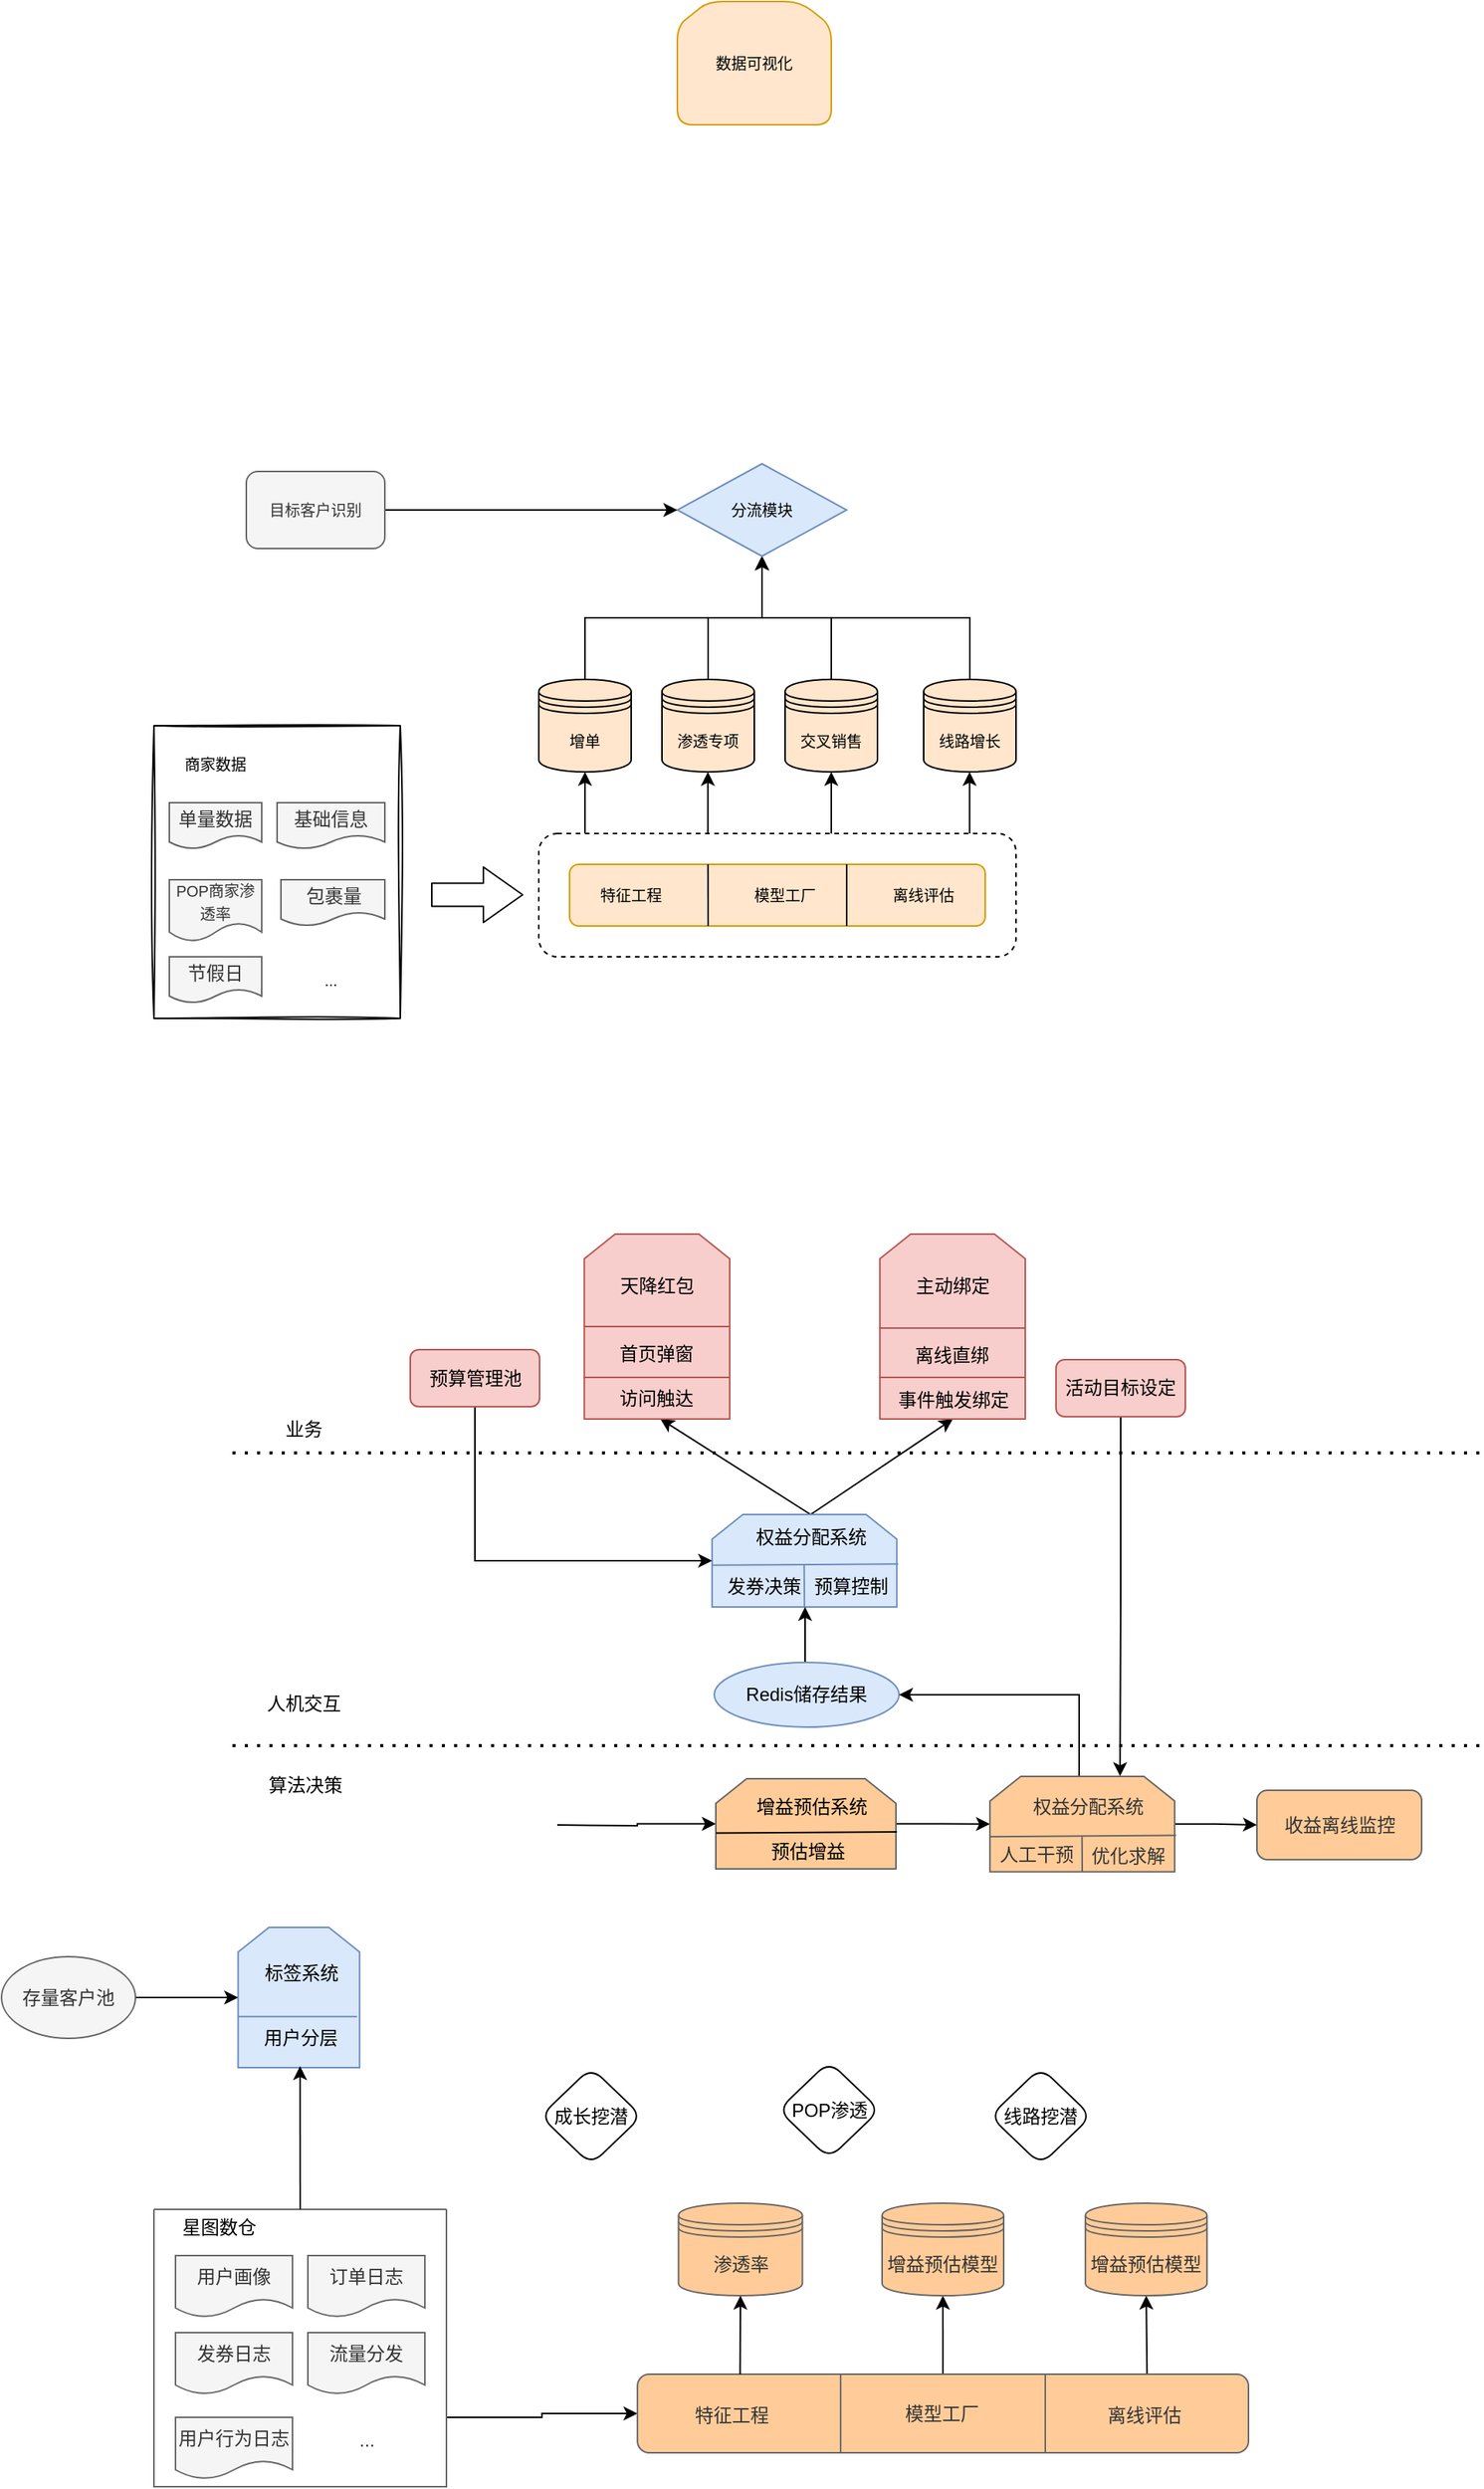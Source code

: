 <mxfile version="20.7.4" type="github">
  <diagram id="52ZfQKwokuSzP9mLPBsB" name="第 1 页">
    <mxGraphModel dx="830" dy="462" grid="1" gridSize="10" guides="1" tooltips="1" connect="1" arrows="1" fold="1" page="1" pageScale="1" pageWidth="827" pageHeight="1169" math="0" shadow="0">
      <root>
        <mxCell id="0" />
        <mxCell id="1" parent="0" />
        <mxCell id="xMCsqhvkA1r1QUdKSH9q-16" value="" style="group" parent="1" vertex="1" connectable="0">
          <mxGeometry x="119" y="500" width="160" height="190" as="geometry" />
        </mxCell>
        <mxCell id="xMCsqhvkA1r1QUdKSH9q-3" value="" style="rounded=0;whiteSpace=wrap;html=1;fillColor=none;sketch=1;" parent="xMCsqhvkA1r1QUdKSH9q-16" vertex="1">
          <mxGeometry width="160" height="190" as="geometry" />
        </mxCell>
        <mxCell id="xMCsqhvkA1r1QUdKSH9q-7" value="单量数据" style="shape=document;whiteSpace=wrap;html=1;boundedLbl=1;fillColor=#f5f5f5;fontColor=#333333;strokeColor=#666666;" parent="xMCsqhvkA1r1QUdKSH9q-16" vertex="1">
          <mxGeometry x="10" y="50" width="60" height="30" as="geometry" />
        </mxCell>
        <mxCell id="xMCsqhvkA1r1QUdKSH9q-8" value="&lt;font style=&quot;font-size: 10px;&quot;&gt;POP商家渗透率&lt;/font&gt;" style="shape=document;whiteSpace=wrap;html=1;boundedLbl=1;fillColor=#f5f5f5;fontColor=#333333;strokeColor=#666666;" parent="xMCsqhvkA1r1QUdKSH9q-16" vertex="1">
          <mxGeometry x="10" y="100" width="60" height="40" as="geometry" />
        </mxCell>
        <mxCell id="xMCsqhvkA1r1QUdKSH9q-9" value="基础信息" style="shape=document;whiteSpace=wrap;html=1;boundedLbl=1;fillColor=#f5f5f5;fontColor=#333333;strokeColor=#666666;" parent="xMCsqhvkA1r1QUdKSH9q-16" vertex="1">
          <mxGeometry x="80" y="50" width="70" height="30" as="geometry" />
        </mxCell>
        <mxCell id="xMCsqhvkA1r1QUdKSH9q-12" value="节假日" style="shape=document;whiteSpace=wrap;html=1;boundedLbl=1;fillColor=#f5f5f5;fontColor=#333333;strokeColor=#666666;" parent="xMCsqhvkA1r1QUdKSH9q-16" vertex="1">
          <mxGeometry x="10" y="150" width="60" height="30" as="geometry" />
        </mxCell>
        <mxCell id="xMCsqhvkA1r1QUdKSH9q-13" value="包裹量" style="shape=document;whiteSpace=wrap;html=1;boundedLbl=1;fillColor=#f5f5f5;fontColor=#333333;strokeColor=#666666;" parent="xMCsqhvkA1r1QUdKSH9q-16" vertex="1">
          <mxGeometry x="82.5" y="100" width="67.5" height="30" as="geometry" />
        </mxCell>
        <mxCell id="xMCsqhvkA1r1QUdKSH9q-14" value="..." style="text;html=1;strokeColor=none;fillColor=none;align=center;verticalAlign=middle;whiteSpace=wrap;rounded=0;sketch=1;fontSize=10;" parent="xMCsqhvkA1r1QUdKSH9q-16" vertex="1">
          <mxGeometry x="85" y="150" width="60" height="30" as="geometry" />
        </mxCell>
        <mxCell id="xMCsqhvkA1r1QUdKSH9q-15" value="商家数据" style="text;html=1;strokeColor=none;fillColor=none;align=center;verticalAlign=middle;whiteSpace=wrap;rounded=0;sketch=1;fontSize=10;" parent="xMCsqhvkA1r1QUdKSH9q-16" vertex="1">
          <mxGeometry x="10" y="10" width="60" height="30" as="geometry" />
        </mxCell>
        <mxCell id="xMCsqhvkA1r1QUdKSH9q-17" value="" style="rounded=1;whiteSpace=wrap;html=1;sketch=0;fontSize=10;fillColor=none;dashed=1;" parent="1" vertex="1">
          <mxGeometry x="369" y="570" width="310" height="80" as="geometry" />
        </mxCell>
        <mxCell id="xMCsqhvkA1r1QUdKSH9q-18" value="" style="rounded=1;whiteSpace=wrap;html=1;sketch=0;fontSize=10;fillColor=#ffe6cc;strokeColor=#d79b00;" parent="1" vertex="1">
          <mxGeometry x="389" y="590" width="270" height="40" as="geometry" />
        </mxCell>
        <mxCell id="xMCsqhvkA1r1QUdKSH9q-20" value="" style="endArrow=none;html=1;rounded=0;fontSize=10;entryX=0.333;entryY=0;entryDx=0;entryDy=0;entryPerimeter=0;" parent="1" target="xMCsqhvkA1r1QUdKSH9q-18" edge="1">
          <mxGeometry width="50" height="50" relative="1" as="geometry">
            <mxPoint x="479" y="630" as="sourcePoint" />
            <mxPoint x="459" y="450" as="targetPoint" />
          </mxGeometry>
        </mxCell>
        <mxCell id="xMCsqhvkA1r1QUdKSH9q-21" value="" style="endArrow=none;html=1;rounded=0;fontSize=10;entryX=0.25;entryY=0;entryDx=0;entryDy=0;exitX=0.25;exitY=1;exitDx=0;exitDy=0;" parent="1" edge="1">
          <mxGeometry width="50" height="50" relative="1" as="geometry">
            <mxPoint x="569" y="630" as="sourcePoint" />
            <mxPoint x="569" y="590" as="targetPoint" />
          </mxGeometry>
        </mxCell>
        <mxCell id="xMCsqhvkA1r1QUdKSH9q-22" value="特征工程" style="text;html=1;strokeColor=none;fillColor=none;align=center;verticalAlign=middle;whiteSpace=wrap;rounded=0;dashed=1;sketch=0;fontSize=10;" parent="1" vertex="1">
          <mxGeometry x="399" y="595" width="60" height="30" as="geometry" />
        </mxCell>
        <mxCell id="xMCsqhvkA1r1QUdKSH9q-23" value="模型工厂" style="text;html=1;strokeColor=none;fillColor=none;align=center;verticalAlign=middle;whiteSpace=wrap;rounded=0;dashed=1;sketch=0;fontSize=10;" parent="1" vertex="1">
          <mxGeometry x="499" y="595" width="60" height="30" as="geometry" />
        </mxCell>
        <mxCell id="xMCsqhvkA1r1QUdKSH9q-24" value="离线评估" style="text;html=1;strokeColor=none;fillColor=none;align=center;verticalAlign=middle;whiteSpace=wrap;rounded=0;dashed=1;sketch=0;fontSize=10;" parent="1" vertex="1">
          <mxGeometry x="589" y="595" width="60" height="30" as="geometry" />
        </mxCell>
        <mxCell id="xMCsqhvkA1r1QUdKSH9q-43" style="edgeStyle=orthogonalEdgeStyle;rounded=0;orthogonalLoop=1;jettySize=auto;html=1;exitX=0.5;exitY=0;exitDx=0;exitDy=0;entryX=0.5;entryY=1;entryDx=0;entryDy=0;fontSize=10;" parent="1" source="xMCsqhvkA1r1QUdKSH9q-26" target="xMCsqhvkA1r1QUdKSH9q-30" edge="1">
          <mxGeometry relative="1" as="geometry" />
        </mxCell>
        <mxCell id="xMCsqhvkA1r1QUdKSH9q-26" value="增单" style="shape=datastore;whiteSpace=wrap;html=1;rounded=0;sketch=0;fontSize=10;fillColor=#ffe6cc;strokeColor=#000000;" parent="1" vertex="1">
          <mxGeometry x="369" y="470" width="60" height="60" as="geometry" />
        </mxCell>
        <mxCell id="xMCsqhvkA1r1QUdKSH9q-44" style="edgeStyle=orthogonalEdgeStyle;rounded=0;orthogonalLoop=1;jettySize=auto;html=1;exitX=0.5;exitY=0;exitDx=0;exitDy=0;fontSize=10;entryX=0.5;entryY=1;entryDx=0;entryDy=0;" parent="1" source="xMCsqhvkA1r1QUdKSH9q-27" target="xMCsqhvkA1r1QUdKSH9q-30" edge="1">
          <mxGeometry relative="1" as="geometry">
            <mxPoint x="519" y="390" as="targetPoint" />
          </mxGeometry>
        </mxCell>
        <mxCell id="xMCsqhvkA1r1QUdKSH9q-27" value="渗透专项" style="shape=datastore;whiteSpace=wrap;html=1;rounded=0;sketch=0;fontSize=10;fillColor=#ffe6cc;strokeColor=#000000;" parent="1" vertex="1">
          <mxGeometry x="449" y="470" width="60" height="60" as="geometry" />
        </mxCell>
        <mxCell id="xMCsqhvkA1r1QUdKSH9q-45" style="edgeStyle=orthogonalEdgeStyle;rounded=0;orthogonalLoop=1;jettySize=auto;html=1;exitX=0.5;exitY=0;exitDx=0;exitDy=0;entryX=0.5;entryY=1;entryDx=0;entryDy=0;fontSize=10;" parent="1" source="xMCsqhvkA1r1QUdKSH9q-28" target="xMCsqhvkA1r1QUdKSH9q-30" edge="1">
          <mxGeometry relative="1" as="geometry" />
        </mxCell>
        <mxCell id="xMCsqhvkA1r1QUdKSH9q-28" value="交叉销售" style="shape=datastore;whiteSpace=wrap;html=1;rounded=0;sketch=0;fontSize=10;fillColor=#ffe6cc;strokeColor=#000000;" parent="1" vertex="1">
          <mxGeometry x="529" y="470" width="60" height="60" as="geometry" />
        </mxCell>
        <mxCell id="xMCsqhvkA1r1QUdKSH9q-46" style="edgeStyle=orthogonalEdgeStyle;rounded=0;orthogonalLoop=1;jettySize=auto;html=1;exitX=0.5;exitY=0;exitDx=0;exitDy=0;entryX=0.5;entryY=1;entryDx=0;entryDy=0;fontSize=10;" parent="1" source="xMCsqhvkA1r1QUdKSH9q-29" target="xMCsqhvkA1r1QUdKSH9q-30" edge="1">
          <mxGeometry relative="1" as="geometry" />
        </mxCell>
        <mxCell id="xMCsqhvkA1r1QUdKSH9q-29" value="线路增长" style="shape=datastore;whiteSpace=wrap;html=1;rounded=0;sketch=0;fontSize=10;fillColor=#ffe6cc;strokeColor=#000000;" parent="1" vertex="1">
          <mxGeometry x="619" y="470" width="60" height="60" as="geometry" />
        </mxCell>
        <mxCell id="xMCsqhvkA1r1QUdKSH9q-30" value="分流模块" style="rhombus;whiteSpace=wrap;html=1;rounded=0;sketch=0;fontSize=10;fillColor=#dae8fc;strokeColor=#6c8ebf;" parent="1" vertex="1">
          <mxGeometry x="459" y="330" width="110" height="60" as="geometry" />
        </mxCell>
        <mxCell id="xMCsqhvkA1r1QUdKSH9q-42" value="数据可视化" style="shape=loopLimit;whiteSpace=wrap;html=1;rounded=1;sketch=0;fontSize=10;fillColor=#ffe6cc;strokeColor=#d79b00;" parent="1" vertex="1">
          <mxGeometry x="459" y="30" width="100" height="80" as="geometry" />
        </mxCell>
        <mxCell id="xMCsqhvkA1r1QUdKSH9q-60" value="" style="endArrow=classic;html=1;sketch=0;fontSize=10;entryX=0.5;entryY=1;entryDx=0;entryDy=0;" parent="1" target="xMCsqhvkA1r1QUdKSH9q-26" edge="1">
          <mxGeometry width="50" height="50" relative="1" as="geometry">
            <mxPoint x="399" y="570" as="sourcePoint" />
            <mxPoint x="369" y="460" as="targetPoint" />
          </mxGeometry>
        </mxCell>
        <mxCell id="xMCsqhvkA1r1QUdKSH9q-61" value="" style="endArrow=classic;html=1;sketch=0;fontSize=10;entryX=0.5;entryY=1;entryDx=0;entryDy=0;" parent="1" edge="1">
          <mxGeometry width="50" height="50" relative="1" as="geometry">
            <mxPoint x="478.84" y="570" as="sourcePoint" />
            <mxPoint x="478.84" y="530" as="targetPoint" />
          </mxGeometry>
        </mxCell>
        <mxCell id="xMCsqhvkA1r1QUdKSH9q-62" value="" style="endArrow=classic;html=1;sketch=0;fontSize=10;entryX=0.5;entryY=1;entryDx=0;entryDy=0;" parent="1" edge="1">
          <mxGeometry width="50" height="50" relative="1" as="geometry">
            <mxPoint x="559.0" y="570" as="sourcePoint" />
            <mxPoint x="559.0" y="530" as="targetPoint" />
          </mxGeometry>
        </mxCell>
        <mxCell id="xMCsqhvkA1r1QUdKSH9q-63" value="" style="endArrow=classic;html=1;sketch=0;fontSize=10;entryX=0.5;entryY=1;entryDx=0;entryDy=0;" parent="1" edge="1">
          <mxGeometry width="50" height="50" relative="1" as="geometry">
            <mxPoint x="648.84" y="570" as="sourcePoint" />
            <mxPoint x="648.84" y="530" as="targetPoint" />
          </mxGeometry>
        </mxCell>
        <mxCell id="xMCsqhvkA1r1QUdKSH9q-64" value="" style="shape=flexArrow;endArrow=classic;html=1;sketch=0;fontSize=10;width=15;endSize=8.167;" parent="1" edge="1">
          <mxGeometry width="50" height="50" relative="1" as="geometry">
            <mxPoint x="299" y="609.75" as="sourcePoint" />
            <mxPoint x="359" y="609.75" as="targetPoint" />
          </mxGeometry>
        </mxCell>
        <mxCell id="xMCsqhvkA1r1QUdKSH9q-68" style="edgeStyle=none;sketch=0;orthogonalLoop=1;jettySize=auto;html=1;exitX=1;exitY=0.5;exitDx=0;exitDy=0;entryX=0;entryY=0.5;entryDx=0;entryDy=0;fontSize=10;" parent="1" source="xMCsqhvkA1r1QUdKSH9q-67" target="xMCsqhvkA1r1QUdKSH9q-30" edge="1">
          <mxGeometry relative="1" as="geometry" />
        </mxCell>
        <mxCell id="xMCsqhvkA1r1QUdKSH9q-67" value="目标客户识别" style="rounded=1;whiteSpace=wrap;html=1;sketch=0;fontSize=10;fillColor=#f5f5f5;strokeColor=#666666;fontColor=#333333;" parent="1" vertex="1">
          <mxGeometry x="179" y="335" width="90" height="50" as="geometry" />
        </mxCell>
        <mxCell id="-uwJ-fm3wnrBint52j6f-3" style="edgeStyle=orthogonalEdgeStyle;rounded=0;orthogonalLoop=1;jettySize=auto;html=1;exitX=1;exitY=0.75;exitDx=0;exitDy=0;entryX=0;entryY=0.5;entryDx=0;entryDy=0;strokeWidth=1;" edge="1" parent="1" source="-uwJ-fm3wnrBint52j6f-5" target="-uwJ-fm3wnrBint52j6f-65">
          <mxGeometry relative="1" as="geometry" />
        </mxCell>
        <mxCell id="-uwJ-fm3wnrBint52j6f-5" value="" style="swimlane;startSize=0;rounded=1;arcSize=38;fillColor=#f5f5f5;fontColor=#333333;strokeColor=#666666;" vertex="1" parent="1">
          <mxGeometry x="119.0" y="1463" width="190" height="180" as="geometry">
            <mxRectangle x="60" y="825" width="50" height="40" as="alternateBounds" />
          </mxGeometry>
        </mxCell>
        <mxCell id="-uwJ-fm3wnrBint52j6f-6" value="用户画像" style="shape=document;whiteSpace=wrap;html=1;boundedLbl=1;rounded=1;fillColor=#f5f5f5;fontColor=#333333;strokeColor=#666666;" vertex="1" parent="-uwJ-fm3wnrBint52j6f-5">
          <mxGeometry x="14" y="30" width="76" height="40" as="geometry" />
        </mxCell>
        <mxCell id="-uwJ-fm3wnrBint52j6f-7" value="订单日志" style="shape=document;whiteSpace=wrap;html=1;boundedLbl=1;rounded=1;fillColor=#f5f5f5;fontColor=#333333;strokeColor=#666666;" vertex="1" parent="-uwJ-fm3wnrBint52j6f-5">
          <mxGeometry x="100" y="30" width="76" height="40" as="geometry" />
        </mxCell>
        <mxCell id="-uwJ-fm3wnrBint52j6f-8" value="发券日志" style="shape=document;whiteSpace=wrap;html=1;boundedLbl=1;rounded=1;fillColor=#f5f5f5;fontColor=#333333;strokeColor=#666666;" vertex="1" parent="-uwJ-fm3wnrBint52j6f-5">
          <mxGeometry x="14" y="80" width="76" height="40" as="geometry" />
        </mxCell>
        <mxCell id="-uwJ-fm3wnrBint52j6f-9" value="流量分发" style="shape=document;whiteSpace=wrap;html=1;boundedLbl=1;rounded=1;fillColor=#f5f5f5;fontColor=#333333;strokeColor=#666666;" vertex="1" parent="-uwJ-fm3wnrBint52j6f-5">
          <mxGeometry x="100" y="80" width="76" height="40" as="geometry" />
        </mxCell>
        <mxCell id="-uwJ-fm3wnrBint52j6f-10" value="用户行为日志" style="shape=document;whiteSpace=wrap;html=1;boundedLbl=1;rounded=1;fillColor=#f5f5f5;fontColor=#333333;strokeColor=#666666;" vertex="1" parent="-uwJ-fm3wnrBint52j6f-5">
          <mxGeometry x="14" y="135" width="76" height="40" as="geometry" />
        </mxCell>
        <mxCell id="-uwJ-fm3wnrBint52j6f-11" value="..." style="text;html=1;align=center;verticalAlign=middle;resizable=0;points=[];autosize=1;strokeColor=none;fillColor=none;fontColor=#333333;" vertex="1" parent="-uwJ-fm3wnrBint52j6f-5">
          <mxGeometry x="123" y="135" width="30" height="30" as="geometry" />
        </mxCell>
        <mxCell id="-uwJ-fm3wnrBint52j6f-12" value="收益离线监控" style="rounded=1;whiteSpace=wrap;html=1;fillColor=#FFCC99;fontColor=#333333;strokeColor=#666666;" vertex="1" parent="1">
          <mxGeometry x="835.5" y="1191" width="107" height="45" as="geometry" />
        </mxCell>
        <mxCell id="-uwJ-fm3wnrBint52j6f-13" style="edgeStyle=orthogonalEdgeStyle;rounded=0;orthogonalLoop=1;jettySize=auto;html=1;entryX=0;entryY=0.5;entryDx=0;entryDy=0;strokeWidth=1;" edge="1" parent="1" target="-uwJ-fm3wnrBint52j6f-54">
          <mxGeometry relative="1" as="geometry">
            <mxPoint x="381" y="1213.538" as="sourcePoint" />
          </mxGeometry>
        </mxCell>
        <mxCell id="-uwJ-fm3wnrBint52j6f-17" value="渗透率" style="shape=datastore;whiteSpace=wrap;html=1;rounded=1;glass=0;sketch=0;strokeWidth=1;fillColor=#FFCC99;fontColor=#333333;strokeColor=#666666;" vertex="1" parent="1">
          <mxGeometry x="459.75" y="1459" width="80.5" height="60" as="geometry" />
        </mxCell>
        <mxCell id="-uwJ-fm3wnrBint52j6f-18" style="edgeStyle=orthogonalEdgeStyle;rounded=0;orthogonalLoop=1;jettySize=auto;html=1;exitX=0.5;exitY=1;exitDx=0;exitDy=0;entryX=0.704;entryY=-0.003;entryDx=0;entryDy=0;entryPerimeter=0;strokeWidth=1;" edge="1" parent="1" source="-uwJ-fm3wnrBint52j6f-19" target="-uwJ-fm3wnrBint52j6f-58">
          <mxGeometry relative="1" as="geometry" />
        </mxCell>
        <mxCell id="-uwJ-fm3wnrBint52j6f-19" value="活动目标设定" style="rounded=1;whiteSpace=wrap;html=1;glass=0;sketch=0;strokeWidth=1;fillColor=#f8cecc;strokeColor=#b85450;" vertex="1" parent="1">
          <mxGeometry x="705" y="911.5" width="84" height="37" as="geometry" />
        </mxCell>
        <mxCell id="-uwJ-fm3wnrBint52j6f-20" value="" style="shape=loopLimit;whiteSpace=wrap;html=1;rounded=0;sketch=0;size=20;fillColor=#dae8fc;strokeColor=#6c8ebf;" vertex="1" parent="1">
          <mxGeometry x="173.69" y="1280" width="78.92" height="91" as="geometry" />
        </mxCell>
        <mxCell id="-uwJ-fm3wnrBint52j6f-22" value="标签系统" style="text;html=1;strokeColor=none;fillColor=none;align=center;verticalAlign=middle;whiteSpace=wrap;rounded=0;sketch=0;" vertex="1" parent="1">
          <mxGeometry x="174.61" y="1295" width="80" height="30" as="geometry" />
        </mxCell>
        <mxCell id="-uwJ-fm3wnrBint52j6f-23" value="" style="endArrow=none;html=1;rounded=0;exitX=-0.01;exitY=0.572;exitDx=0;exitDy=0;exitPerimeter=0;fillColor=#dae8fc;strokeColor=#6c8ebf;" edge="1" parent="1">
          <mxGeometry width="50" height="50" relative="1" as="geometry">
            <mxPoint x="173.4" y="1337.9" as="sourcePoint" />
            <mxPoint x="250.9" y="1337.9" as="targetPoint" />
          </mxGeometry>
        </mxCell>
        <mxCell id="-uwJ-fm3wnrBint52j6f-24" value="用户分层" style="text;html=1;align=center;verticalAlign=middle;resizable=0;points=[];autosize=1;strokeColor=none;fillColor=none;" vertex="1" parent="1">
          <mxGeometry x="179.11" y="1337" width="70" height="30" as="geometry" />
        </mxCell>
        <mxCell id="-uwJ-fm3wnrBint52j6f-25" value="" style="endArrow=classic;html=1;rounded=0;strokeWidth=1;exitX=0.5;exitY=0;exitDx=0;exitDy=0;" edge="1" parent="1" source="-uwJ-fm3wnrBint52j6f-5">
          <mxGeometry width="50" height="50" relative="1" as="geometry">
            <mxPoint x="310.92" y="1292" as="sourcePoint" />
            <mxPoint x="213.92" y="1370" as="targetPoint" />
          </mxGeometry>
        </mxCell>
        <mxCell id="-uwJ-fm3wnrBint52j6f-26" style="edgeStyle=orthogonalEdgeStyle;rounded=0;orthogonalLoop=1;jettySize=auto;html=1;exitX=1;exitY=0.5;exitDx=0;exitDy=0;entryX=0;entryY=0.5;entryDx=0;entryDy=0;strokeWidth=1;" edge="1" parent="1" source="-uwJ-fm3wnrBint52j6f-54" target="-uwJ-fm3wnrBint52j6f-58">
          <mxGeometry relative="1" as="geometry" />
        </mxCell>
        <mxCell id="-uwJ-fm3wnrBint52j6f-27" style="edgeStyle=orthogonalEdgeStyle;rounded=0;orthogonalLoop=1;jettySize=auto;html=1;exitX=1;exitY=0.5;exitDx=0;exitDy=0;entryX=0;entryY=0.5;entryDx=0;entryDy=0;strokeWidth=1;" edge="1" parent="1" source="-uwJ-fm3wnrBint52j6f-58" target="-uwJ-fm3wnrBint52j6f-12">
          <mxGeometry relative="1" as="geometry" />
        </mxCell>
        <mxCell id="-uwJ-fm3wnrBint52j6f-29" value="" style="endArrow=classic;html=1;rounded=0;strokeWidth=1;entryX=0.543;entryY=0.933;entryDx=0;entryDy=0;entryPerimeter=0;exitX=0.5;exitY=0;exitDx=0;exitDy=0;" edge="1" parent="1" source="-uwJ-fm3wnrBint52j6f-42" target="-uwJ-fm3wnrBint52j6f-35">
          <mxGeometry width="50" height="50" relative="1" as="geometry">
            <mxPoint x="248" y="980" as="sourcePoint" />
            <mxPoint x="438" y="1000" as="targetPoint" />
          </mxGeometry>
        </mxCell>
        <mxCell id="-uwJ-fm3wnrBint52j6f-30" value="" style="shape=loopLimit;whiteSpace=wrap;html=1;rounded=0;sketch=0;size=20;container=0;fillColor=#f8cecc;strokeColor=#b85450;" vertex="1" parent="1">
          <mxGeometry x="398.58" y="830" width="94.42" height="120" as="geometry" />
        </mxCell>
        <mxCell id="-uwJ-fm3wnrBint52j6f-31" value="" style="endArrow=none;html=1;rounded=0;exitX=-0.01;exitY=0.572;exitDx=0;exitDy=0;exitPerimeter=0;fillColor=#f8cecc;strokeColor=#b85450;" edge="1" parent="1">
          <mxGeometry width="50" height="50" relative="1" as="geometry">
            <mxPoint x="398" y="890" as="sourcePoint" />
            <mxPoint x="493" y="890" as="targetPoint" />
          </mxGeometry>
        </mxCell>
        <mxCell id="-uwJ-fm3wnrBint52j6f-32" value="天降红包" style="text;html=1;strokeColor=none;fillColor=#f8cecc;align=center;verticalAlign=middle;whiteSpace=wrap;rounded=0;sketch=0;container=0;" vertex="1" parent="1">
          <mxGeometry x="406" y="849" width="80" height="30" as="geometry" />
        </mxCell>
        <mxCell id="-uwJ-fm3wnrBint52j6f-33" value="" style="endArrow=none;html=1;rounded=0;exitX=-0.01;exitY=0.572;exitDx=0;exitDy=0;exitPerimeter=0;fillColor=#f8cecc;strokeColor=#b85450;" edge="1" parent="1">
          <mxGeometry width="50" height="50" relative="1" as="geometry">
            <mxPoint x="398" y="923" as="sourcePoint" />
            <mxPoint x="493" y="923" as="targetPoint" />
          </mxGeometry>
        </mxCell>
        <mxCell id="-uwJ-fm3wnrBint52j6f-34" value="首页弹窗" style="text;html=1;align=center;verticalAlign=middle;resizable=0;points=[];autosize=1;strokeColor=none;fillColor=none;container=0;" vertex="1" parent="1">
          <mxGeometry x="410" y="893" width="70" height="30" as="geometry" />
        </mxCell>
        <mxCell id="-uwJ-fm3wnrBint52j6f-35" value="访问触达" style="text;html=1;align=center;verticalAlign=middle;resizable=0;points=[];autosize=1;strokeColor=none;fillColor=none;container=0;" vertex="1" parent="1">
          <mxGeometry x="410" y="922" width="70" height="30" as="geometry" />
        </mxCell>
        <mxCell id="-uwJ-fm3wnrBint52j6f-36" value="" style="endArrow=classic;html=1;rounded=0;strokeWidth=1;exitX=0.5;exitY=0;exitDx=0;exitDy=0;entryX=0.5;entryY=0.9;entryDx=0;entryDy=0;entryPerimeter=0;" edge="1" parent="1" source="-uwJ-fm3wnrBint52j6f-42" target="-uwJ-fm3wnrBint52j6f-49">
          <mxGeometry width="50" height="50" relative="1" as="geometry">
            <mxPoint x="548" y="1020" as="sourcePoint" />
            <mxPoint x="598" y="970" as="targetPoint" />
          </mxGeometry>
        </mxCell>
        <mxCell id="-uwJ-fm3wnrBint52j6f-37" value="" style="shape=loopLimit;whiteSpace=wrap;html=1;rounded=0;sketch=0;size=20;container=0;fillColor=#dae8fc;strokeColor=#6c8ebf;" vertex="1" parent="1">
          <mxGeometry x="481.58" y="1012" width="120" height="60" as="geometry" />
        </mxCell>
        <mxCell id="-uwJ-fm3wnrBint52j6f-38" value="" style="endArrow=none;html=1;rounded=0;entryX=0.997;entryY=0.558;entryDx=0;entryDy=0;exitX=-0.01;exitY=0.572;exitDx=0;exitDy=0;exitPerimeter=0;entryPerimeter=0;fillColor=#dae8fc;strokeColor=#6c8ebf;" edge="1" parent="1">
          <mxGeometry width="50" height="50" relative="1" as="geometry">
            <mxPoint x="481.58" y="1044.92" as="sourcePoint" />
            <mxPoint x="602.42" y="1044.08" as="targetPoint" />
          </mxGeometry>
        </mxCell>
        <mxCell id="-uwJ-fm3wnrBint52j6f-39" value="" style="endArrow=none;html=1;rounded=0;fillColor=#dae8fc;strokeColor=#6c8ebf;" edge="1" parent="1">
          <mxGeometry width="50" height="50" relative="1" as="geometry">
            <mxPoint x="542.53" y="1072" as="sourcePoint" />
            <mxPoint x="542.53" y="1072" as="targetPoint" />
          </mxGeometry>
        </mxCell>
        <mxCell id="-uwJ-fm3wnrBint52j6f-40" value="" style="endArrow=none;html=1;rounded=0;exitX=0.5;exitY=1;exitDx=0;exitDy=0;fillColor=#dae8fc;strokeColor=#6c8ebf;" edge="1" parent="1" source="-uwJ-fm3wnrBint52j6f-37">
          <mxGeometry width="50" height="50" relative="1" as="geometry">
            <mxPoint x="541.36" y="1064" as="sourcePoint" />
            <mxPoint x="541.36" y="1044" as="targetPoint" />
          </mxGeometry>
        </mxCell>
        <mxCell id="-uwJ-fm3wnrBint52j6f-41" value="预算控制" style="text;html=1;strokeColor=none;fillColor=none;align=center;verticalAlign=middle;whiteSpace=wrap;rounded=0;sketch=0;container=0;" vertex="1" parent="1">
          <mxGeometry x="541.58" y="1044" width="60" height="30" as="geometry" />
        </mxCell>
        <mxCell id="-uwJ-fm3wnrBint52j6f-42" value="权益分配系统" style="text;html=1;strokeColor=none;fillColor=none;align=center;verticalAlign=middle;whiteSpace=wrap;rounded=0;sketch=0;container=0;" vertex="1" parent="1">
          <mxGeometry x="505.58" y="1012" width="80" height="30" as="geometry" />
        </mxCell>
        <mxCell id="-uwJ-fm3wnrBint52j6f-43" value="发券决策" style="text;html=1;align=center;verticalAlign=middle;resizable=0;points=[];autosize=1;strokeColor=none;fillColor=none;container=0;" vertex="1" parent="1">
          <mxGeometry x="480" y="1044" width="70" height="30" as="geometry" />
        </mxCell>
        <mxCell id="-uwJ-fm3wnrBint52j6f-44" value="" style="shape=loopLimit;whiteSpace=wrap;html=1;rounded=0;sketch=0;size=20;container=0;fillColor=#f8cecc;strokeColor=#b85450;" vertex="1" parent="1">
          <mxGeometry x="590.58" y="830" width="94.42" height="120" as="geometry" />
        </mxCell>
        <mxCell id="-uwJ-fm3wnrBint52j6f-45" value="" style="endArrow=none;html=1;rounded=0;exitX=-0.01;exitY=0.572;exitDx=0;exitDy=0;exitPerimeter=0;fillColor=#f8cecc;strokeColor=#b85450;" edge="1" parent="1">
          <mxGeometry width="50" height="50" relative="1" as="geometry">
            <mxPoint x="590" y="891" as="sourcePoint" />
            <mxPoint x="685" y="891" as="targetPoint" />
          </mxGeometry>
        </mxCell>
        <mxCell id="-uwJ-fm3wnrBint52j6f-46" value="主动绑定" style="text;html=1;strokeColor=none;fillColor=none;align=center;verticalAlign=middle;whiteSpace=wrap;rounded=0;sketch=0;container=0;" vertex="1" parent="1">
          <mxGeometry x="598" y="849" width="80" height="30" as="geometry" />
        </mxCell>
        <mxCell id="-uwJ-fm3wnrBint52j6f-47" value="" style="endArrow=none;html=1;rounded=0;exitX=-0.01;exitY=0.572;exitDx=0;exitDy=0;exitPerimeter=0;fillColor=#f8cecc;strokeColor=#b85450;" edge="1" parent="1">
          <mxGeometry width="50" height="50" relative="1" as="geometry">
            <mxPoint x="590" y="923" as="sourcePoint" />
            <mxPoint x="685" y="923" as="targetPoint" />
          </mxGeometry>
        </mxCell>
        <mxCell id="-uwJ-fm3wnrBint52j6f-48" value="离线直绑" style="text;html=1;align=center;verticalAlign=middle;resizable=0;points=[];autosize=1;strokeColor=none;fillColor=none;container=0;" vertex="1" parent="1">
          <mxGeometry x="602" y="894" width="70" height="30" as="geometry" />
        </mxCell>
        <mxCell id="-uwJ-fm3wnrBint52j6f-49" value="事件触发绑定" style="text;html=1;align=center;verticalAlign=middle;resizable=0;points=[];autosize=1;strokeColor=none;fillColor=none;container=0;" vertex="1" parent="1">
          <mxGeometry x="588" y="923" width="100" height="30" as="geometry" />
        </mxCell>
        <mxCell id="-uwJ-fm3wnrBint52j6f-50" style="edgeStyle=orthogonalEdgeStyle;rounded=0;orthogonalLoop=1;jettySize=auto;html=1;exitX=0.5;exitY=0;exitDx=0;exitDy=0;strokeWidth=1;entryX=0.914;entryY=0.933;entryDx=0;entryDy=0;entryPerimeter=0;" edge="1" parent="1">
          <mxGeometry relative="1" as="geometry">
            <mxPoint x="542" y="1108" as="sourcePoint" />
            <mxPoint x="541.98" y="1071.99" as="targetPoint" />
            <Array as="points" />
          </mxGeometry>
        </mxCell>
        <mxCell id="-uwJ-fm3wnrBint52j6f-51" value="Redis储存结果" style="ellipse;whiteSpace=wrap;html=1;rounded=1;glass=0;sketch=0;strokeWidth=1;fillColor=#dae8fc;strokeColor=#6c8ebf;" vertex="1" parent="1">
          <mxGeometry x="483" y="1108" width="120" height="42" as="geometry" />
        </mxCell>
        <mxCell id="-uwJ-fm3wnrBint52j6f-52" style="edgeStyle=orthogonalEdgeStyle;rounded=0;orthogonalLoop=1;jettySize=auto;html=1;entryX=1;entryY=0.5;entryDx=0;entryDy=0;strokeWidth=1;" edge="1" parent="1" source="-uwJ-fm3wnrBint52j6f-58" target="-uwJ-fm3wnrBint52j6f-51">
          <mxGeometry relative="1" as="geometry">
            <Array as="points">
              <mxPoint x="720" y="1129" />
            </Array>
          </mxGeometry>
        </mxCell>
        <mxCell id="-uwJ-fm3wnrBint52j6f-53" value="" style="endArrow=none;dashed=1;html=1;dashPattern=1 3;strokeWidth=2;rounded=0;" edge="1" parent="1">
          <mxGeometry width="50" height="50" relative="1" as="geometry">
            <mxPoint x="170" y="1162" as="sourcePoint" />
            <mxPoint x="980" y="1162" as="targetPoint" />
          </mxGeometry>
        </mxCell>
        <mxCell id="-uwJ-fm3wnrBint52j6f-54" value="" style="shape=loopLimit;whiteSpace=wrap;html=1;rounded=0;sketch=0;size=20;container=0;fillColor=#FFCC99;strokeColor=#666666;fontColor=#333333;" vertex="1" parent="1">
          <mxGeometry x="484" y="1183.5" width="117" height="58.5" as="geometry" />
        </mxCell>
        <mxCell id="-uwJ-fm3wnrBint52j6f-55" value="" style="endArrow=none;html=1;rounded=0;entryX=0.997;entryY=0.558;entryDx=0;entryDy=0;entryPerimeter=0;fillColor=#fff2cc;strokeColor=#000000;exitX=0.001;exitY=0.603;exitDx=0;exitDy=0;exitPerimeter=0;" edge="1" parent="1" source="-uwJ-fm3wnrBint52j6f-54">
          <mxGeometry width="50" height="50" relative="1" as="geometry">
            <mxPoint x="490" y="1219" as="sourcePoint" />
            <mxPoint x="601.64" y="1217.98" as="targetPoint" />
          </mxGeometry>
        </mxCell>
        <mxCell id="-uwJ-fm3wnrBint52j6f-56" value="预估增益" style="text;html=1;strokeColor=none;fillColor=none;align=center;verticalAlign=middle;whiteSpace=wrap;rounded=0;sketch=0;container=0;" vertex="1" parent="1">
          <mxGeometry x="514" y="1223.5" width="60" height="15" as="geometry" />
        </mxCell>
        <mxCell id="-uwJ-fm3wnrBint52j6f-57" value="增益预估系统" style="text;html=1;strokeColor=none;fillColor=none;align=center;verticalAlign=middle;whiteSpace=wrap;rounded=0;sketch=0;container=0;" vertex="1" parent="1">
          <mxGeometry x="508.25" y="1194.5" width="77" height="15" as="geometry" />
        </mxCell>
        <mxCell id="-uwJ-fm3wnrBint52j6f-58" value="" style="shape=loopLimit;whiteSpace=wrap;html=1;rounded=0;sketch=0;size=20;container=0;fillColor=#FFCC99;fontColor=#333333;strokeColor=#666666;" vertex="1" parent="1">
          <mxGeometry x="662.08" y="1182" width="120.0" height="61.846" as="geometry" />
        </mxCell>
        <mxCell id="-uwJ-fm3wnrBint52j6f-59" value="" style="endArrow=none;html=1;rounded=0;entryX=0.997;entryY=0.558;entryDx=0;entryDy=0;exitX=-0.01;exitY=0.572;exitDx=0;exitDy=0;exitPerimeter=0;entryPerimeter=0;fillColor=#f5f5f5;strokeColor=#666666;" edge="1" parent="1">
          <mxGeometry width="50" height="50" relative="1" as="geometry">
            <mxPoint x="662.08" y="1221.087" as="sourcePoint" />
            <mxPoint x="782.92" y="1220.221" as="targetPoint" />
          </mxGeometry>
        </mxCell>
        <mxCell id="-uwJ-fm3wnrBint52j6f-60" value="" style="endArrow=none;html=1;rounded=0;fillColor=#f5f5f5;strokeColor=#666666;" edge="1" parent="1" target="-uwJ-fm3wnrBint52j6f-58">
          <mxGeometry width="50" height="50" relative="1" as="geometry">
            <mxPoint x="722.03" y="1243.846" as="sourcePoint" />
            <mxPoint x="722.08" y="1212.923" as="targetPoint" />
          </mxGeometry>
        </mxCell>
        <mxCell id="-uwJ-fm3wnrBint52j6f-61" value="" style="endArrow=none;html=1;rounded=0;exitX=-0.001;exitY=0.837;exitDx=0;exitDy=0;exitPerimeter=0;fillColor=#f5f5f5;strokeColor=#666666;" edge="1" parent="1" source="-uwJ-fm3wnrBint52j6f-62">
          <mxGeometry width="50" height="50" relative="1" as="geometry">
            <mxPoint x="722.08" y="1250.031" as="sourcePoint" />
            <mxPoint x="721.86" y="1221.169" as="targetPoint" />
          </mxGeometry>
        </mxCell>
        <mxCell id="-uwJ-fm3wnrBint52j6f-62" value="优化求解" style="text;html=1;strokeColor=none;fillColor=none;align=center;verticalAlign=middle;whiteSpace=wrap;rounded=0;sketch=0;container=0;fontColor=#333333;" vertex="1" parent="1">
          <mxGeometry x="722.08" y="1218.077" width="60.0" height="30.923" as="geometry" />
        </mxCell>
        <mxCell id="-uwJ-fm3wnrBint52j6f-63" value="权益分配系统" style="text;html=1;strokeColor=none;fillColor=none;align=center;verticalAlign=middle;whiteSpace=wrap;rounded=0;sketch=0;container=0;fontColor=#333333;" vertex="1" parent="1">
          <mxGeometry x="686.08" y="1186.123" width="80.0" height="30.923" as="geometry" />
        </mxCell>
        <mxCell id="-uwJ-fm3wnrBint52j6f-64" value="人工干预" style="text;html=1;align=center;verticalAlign=middle;resizable=0;points=[];autosize=1;strokeColor=none;fillColor=none;container=0;fontColor=#333333;" vertex="1" parent="1">
          <mxGeometry x="657.08" y="1218.077" width="70" height="30" as="geometry" />
        </mxCell>
        <mxCell id="-uwJ-fm3wnrBint52j6f-90" style="edgeStyle=orthogonalEdgeStyle;rounded=0;orthogonalLoop=1;jettySize=auto;html=1;exitX=0.5;exitY=0;exitDx=0;exitDy=0;entryX=0.5;entryY=1;entryDx=0;entryDy=0;" edge="1" parent="1" source="-uwJ-fm3wnrBint52j6f-65" target="-uwJ-fm3wnrBint52j6f-80">
          <mxGeometry relative="1" as="geometry" />
        </mxCell>
        <mxCell id="-uwJ-fm3wnrBint52j6f-65" value="模型工厂" style="shape=process;whiteSpace=wrap;html=1;backgroundOutline=1;rounded=1;glass=0;sketch=0;strokeWidth=1;size=0.333;fillColor=#FFCC99;fontColor=#333333;strokeColor=#666666;" vertex="1" parent="1">
          <mxGeometry x="433.08" y="1570" width="396.92" height="51" as="geometry" />
        </mxCell>
        <mxCell id="-uwJ-fm3wnrBint52j6f-66" value="特征工程" style="text;html=1;align=center;verticalAlign=middle;resizable=0;points=[];autosize=1;strokeColor=none;fillColor=none;fontColor=#333333;" vertex="1" parent="1">
          <mxGeometry x="459" y="1582" width="70" height="30" as="geometry" />
        </mxCell>
        <mxCell id="-uwJ-fm3wnrBint52j6f-67" value="离线评估" style="text;html=1;align=center;verticalAlign=middle;resizable=0;points=[];autosize=1;strokeColor=none;fillColor=none;fontColor=#333333;" vertex="1" parent="1">
          <mxGeometry x="727.08" y="1582" width="70" height="30" as="geometry" />
        </mxCell>
        <mxCell id="-uwJ-fm3wnrBint52j6f-68" value="算法决策" style="text;html=1;align=center;verticalAlign=middle;resizable=0;points=[];autosize=1;strokeColor=none;fillColor=none;" vertex="1" parent="1">
          <mxGeometry x="182" y="1172.5" width="70" height="30" as="geometry" />
        </mxCell>
        <mxCell id="-uwJ-fm3wnrBint52j6f-69" value="人机交互" style="text;html=1;align=center;verticalAlign=middle;resizable=0;points=[];autosize=1;strokeColor=none;fillColor=none;" vertex="1" parent="1">
          <mxGeometry x="181" y="1120" width="70" height="30" as="geometry" />
        </mxCell>
        <mxCell id="-uwJ-fm3wnrBint52j6f-70" value="星图数仓" style="text;html=1;align=center;verticalAlign=middle;resizable=0;points=[];autosize=1;strokeColor=none;fillColor=none;" vertex="1" parent="1">
          <mxGeometry x="126.0" y="1460" width="70" height="30" as="geometry" />
        </mxCell>
        <mxCell id="-uwJ-fm3wnrBint52j6f-71" value="" style="endArrow=none;dashed=1;html=1;dashPattern=1 3;strokeWidth=2;rounded=0;" edge="1" parent="1">
          <mxGeometry width="50" height="50" relative="1" as="geometry">
            <mxPoint x="170" y="972" as="sourcePoint" />
            <mxPoint x="980" y="972" as="targetPoint" />
          </mxGeometry>
        </mxCell>
        <mxCell id="-uwJ-fm3wnrBint52j6f-72" value="业务" style="text;html=1;align=center;verticalAlign=middle;resizable=0;points=[];autosize=1;strokeColor=none;fillColor=none;" vertex="1" parent="1">
          <mxGeometry x="191" y="942" width="50" height="30" as="geometry" />
        </mxCell>
        <mxCell id="-uwJ-fm3wnrBint52j6f-73" style="edgeStyle=orthogonalEdgeStyle;rounded=0;orthogonalLoop=1;jettySize=auto;html=1;exitX=0.5;exitY=1;exitDx=0;exitDy=0;entryX=0;entryY=0.5;entryDx=0;entryDy=0;fontSize=10;" edge="1" parent="1" source="-uwJ-fm3wnrBint52j6f-74" target="-uwJ-fm3wnrBint52j6f-37">
          <mxGeometry relative="1" as="geometry" />
        </mxCell>
        <mxCell id="-uwJ-fm3wnrBint52j6f-74" value="预算管理池" style="rounded=1;whiteSpace=wrap;html=1;glass=0;sketch=0;strokeWidth=1;fillColor=#f8cecc;strokeColor=#b85450;" vertex="1" parent="1">
          <mxGeometry x="285.5" y="905" width="84" height="37" as="geometry" />
        </mxCell>
        <mxCell id="-uwJ-fm3wnrBint52j6f-77" style="edgeStyle=orthogonalEdgeStyle;rounded=0;orthogonalLoop=1;jettySize=auto;html=1;exitX=1;exitY=0.5;exitDx=0;exitDy=0;entryX=0;entryY=0.5;entryDx=0;entryDy=0;" edge="1" parent="1" source="-uwJ-fm3wnrBint52j6f-75" target="-uwJ-fm3wnrBint52j6f-20">
          <mxGeometry relative="1" as="geometry" />
        </mxCell>
        <mxCell id="-uwJ-fm3wnrBint52j6f-75" value="存量客户池" style="ellipse;whiteSpace=wrap;html=1;fillColor=#f5f5f5;fontColor=#333333;strokeColor=#666666;" vertex="1" parent="1">
          <mxGeometry x="20" y="1299" width="87" height="53" as="geometry" />
        </mxCell>
        <mxCell id="-uwJ-fm3wnrBint52j6f-79" value="增益预估模型" style="shape=datastore;whiteSpace=wrap;html=1;rounded=1;glass=0;sketch=0;strokeWidth=1;fillColor=#FFCC99;fontColor=#333333;strokeColor=#666666;" vertex="1" parent="1">
          <mxGeometry x="724.08" y="1459" width="79" height="60" as="geometry" />
        </mxCell>
        <mxCell id="-uwJ-fm3wnrBint52j6f-80" value="增益预估模型" style="shape=datastore;whiteSpace=wrap;html=1;rounded=1;glass=0;sketch=0;strokeWidth=1;fillColor=#FFCC99;fontColor=#333333;strokeColor=#666666;" vertex="1" parent="1">
          <mxGeometry x="592" y="1459" width="79" height="60" as="geometry" />
        </mxCell>
        <mxCell id="-uwJ-fm3wnrBint52j6f-84" value="POP渗透" style="rhombus;whiteSpace=wrap;html=1;rounded=1;" vertex="1" parent="1">
          <mxGeometry x="524.58" y="1367" width="66" height="63" as="geometry" />
        </mxCell>
        <mxCell id="-uwJ-fm3wnrBint52j6f-85" value="成长挖潜" style="rhombus;whiteSpace=wrap;html=1;rounded=1;" vertex="1" parent="1">
          <mxGeometry x="370" y="1371" width="66" height="63" as="geometry" />
        </mxCell>
        <mxCell id="-uwJ-fm3wnrBint52j6f-86" value="线路挖潜" style="rhombus;whiteSpace=wrap;html=1;rounded=1;" vertex="1" parent="1">
          <mxGeometry x="662.08" y="1371" width="66" height="63" as="geometry" />
        </mxCell>
        <mxCell id="-uwJ-fm3wnrBint52j6f-91" value="" style="endArrow=classic;html=1;rounded=0;entryX=0.5;entryY=1;entryDx=0;entryDy=0;exitX=0.168;exitY=-0.001;exitDx=0;exitDy=0;exitPerimeter=0;" edge="1" parent="1" source="-uwJ-fm3wnrBint52j6f-65" target="-uwJ-fm3wnrBint52j6f-17">
          <mxGeometry width="50" height="50" relative="1" as="geometry">
            <mxPoint x="480" y="1570" as="sourcePoint" />
            <mxPoint x="530" y="1520" as="targetPoint" />
          </mxGeometry>
        </mxCell>
        <mxCell id="-uwJ-fm3wnrBint52j6f-92" value="" style="endArrow=classic;html=1;rounded=0;entryX=0.5;entryY=1;entryDx=0;entryDy=0;exitX=0.834;exitY=-0.01;exitDx=0;exitDy=0;exitPerimeter=0;" edge="1" parent="1" source="-uwJ-fm3wnrBint52j6f-65" target="-uwJ-fm3wnrBint52j6f-79">
          <mxGeometry width="50" height="50" relative="1" as="geometry">
            <mxPoint x="740" y="1570" as="sourcePoint" />
            <mxPoint x="790" y="1520" as="targetPoint" />
          </mxGeometry>
        </mxCell>
      </root>
    </mxGraphModel>
  </diagram>
</mxfile>
